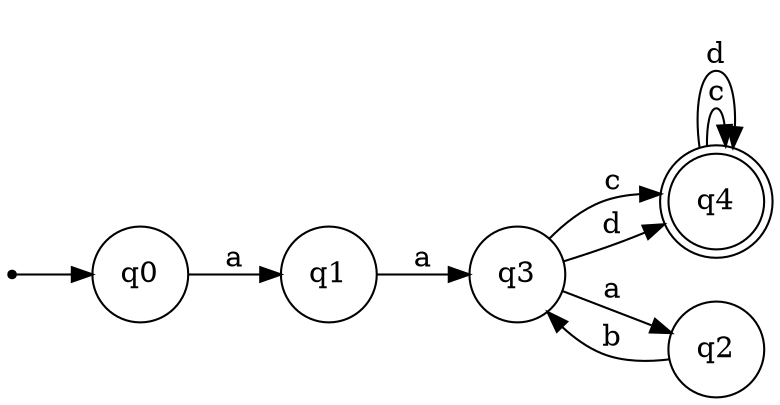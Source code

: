 digraph finite_state_machine {
    rankdir=LR;
    size="8,5"

    node [shape = circle]; q0;
    node [shape = point ]; qi
    node [shape = doublecircle]; q4;

    node [shape = circle];
    qi -> q0;
    q0 -> q1 [ label = "a" ];
    q1 -> q3 [ label = "a" ];
    q3 -> q2 [ label = "a" ];
    q2 -> q3 [ label = "b" ];
    q3 -> q4 [ label = "c" ];
    q3 -> q4 [ label = "d" ];
    q4 -> q4 [ label = "c" ];
    q4 -> q4 [ label = "d" ];

}